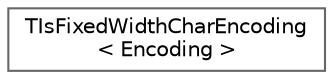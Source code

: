 digraph "Graphical Class Hierarchy"
{
 // INTERACTIVE_SVG=YES
 // LATEX_PDF_SIZE
  bgcolor="transparent";
  edge [fontname=Helvetica,fontsize=10,labelfontname=Helvetica,labelfontsize=10];
  node [fontname=Helvetica,fontsize=10,shape=box,height=0.2,width=0.4];
  rankdir="LR";
  Node0 [id="Node000000",label="TIsFixedWidthCharEncoding\l\< Encoding \>",height=0.2,width=0.4,color="grey40", fillcolor="white", style="filled",URL="$d1/d51/structTIsFixedWidthCharEncoding.html",tooltip=" "];
}
